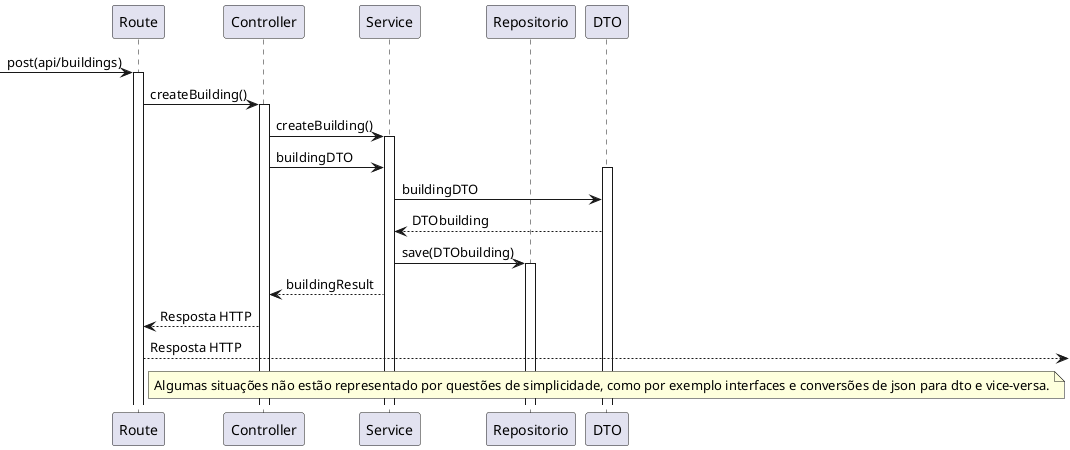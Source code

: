 @startuml US150

participant "Route" as Route
participant "Controller" as Controller
participant "Service" as Service
participant "Repositorio" as Repositorio
participant "DTO" as DTO

-> Route : post(api/buildings)
activate Route
Route -> Controller : createBuilding()
activate Controller
Controller -> Service : createBuilding()
activate Service
Controller -> Service : buildingDTO
activate DTO
Service -> DTO : buildingDTO
DTO --> Service : DTObuilding
Service -> Repositorio : save(DTObuilding)
activate Repositorio
Service --> Controller : buildingResult
Controller--> Route : Resposta HTTP
Route --> : Resposta HTTP

note right of Route
Algumas situações não estão representado por questões de simplicidade, como por exemplo interfaces e conversões de json para dto e vice-versa.
end note
@enduml

